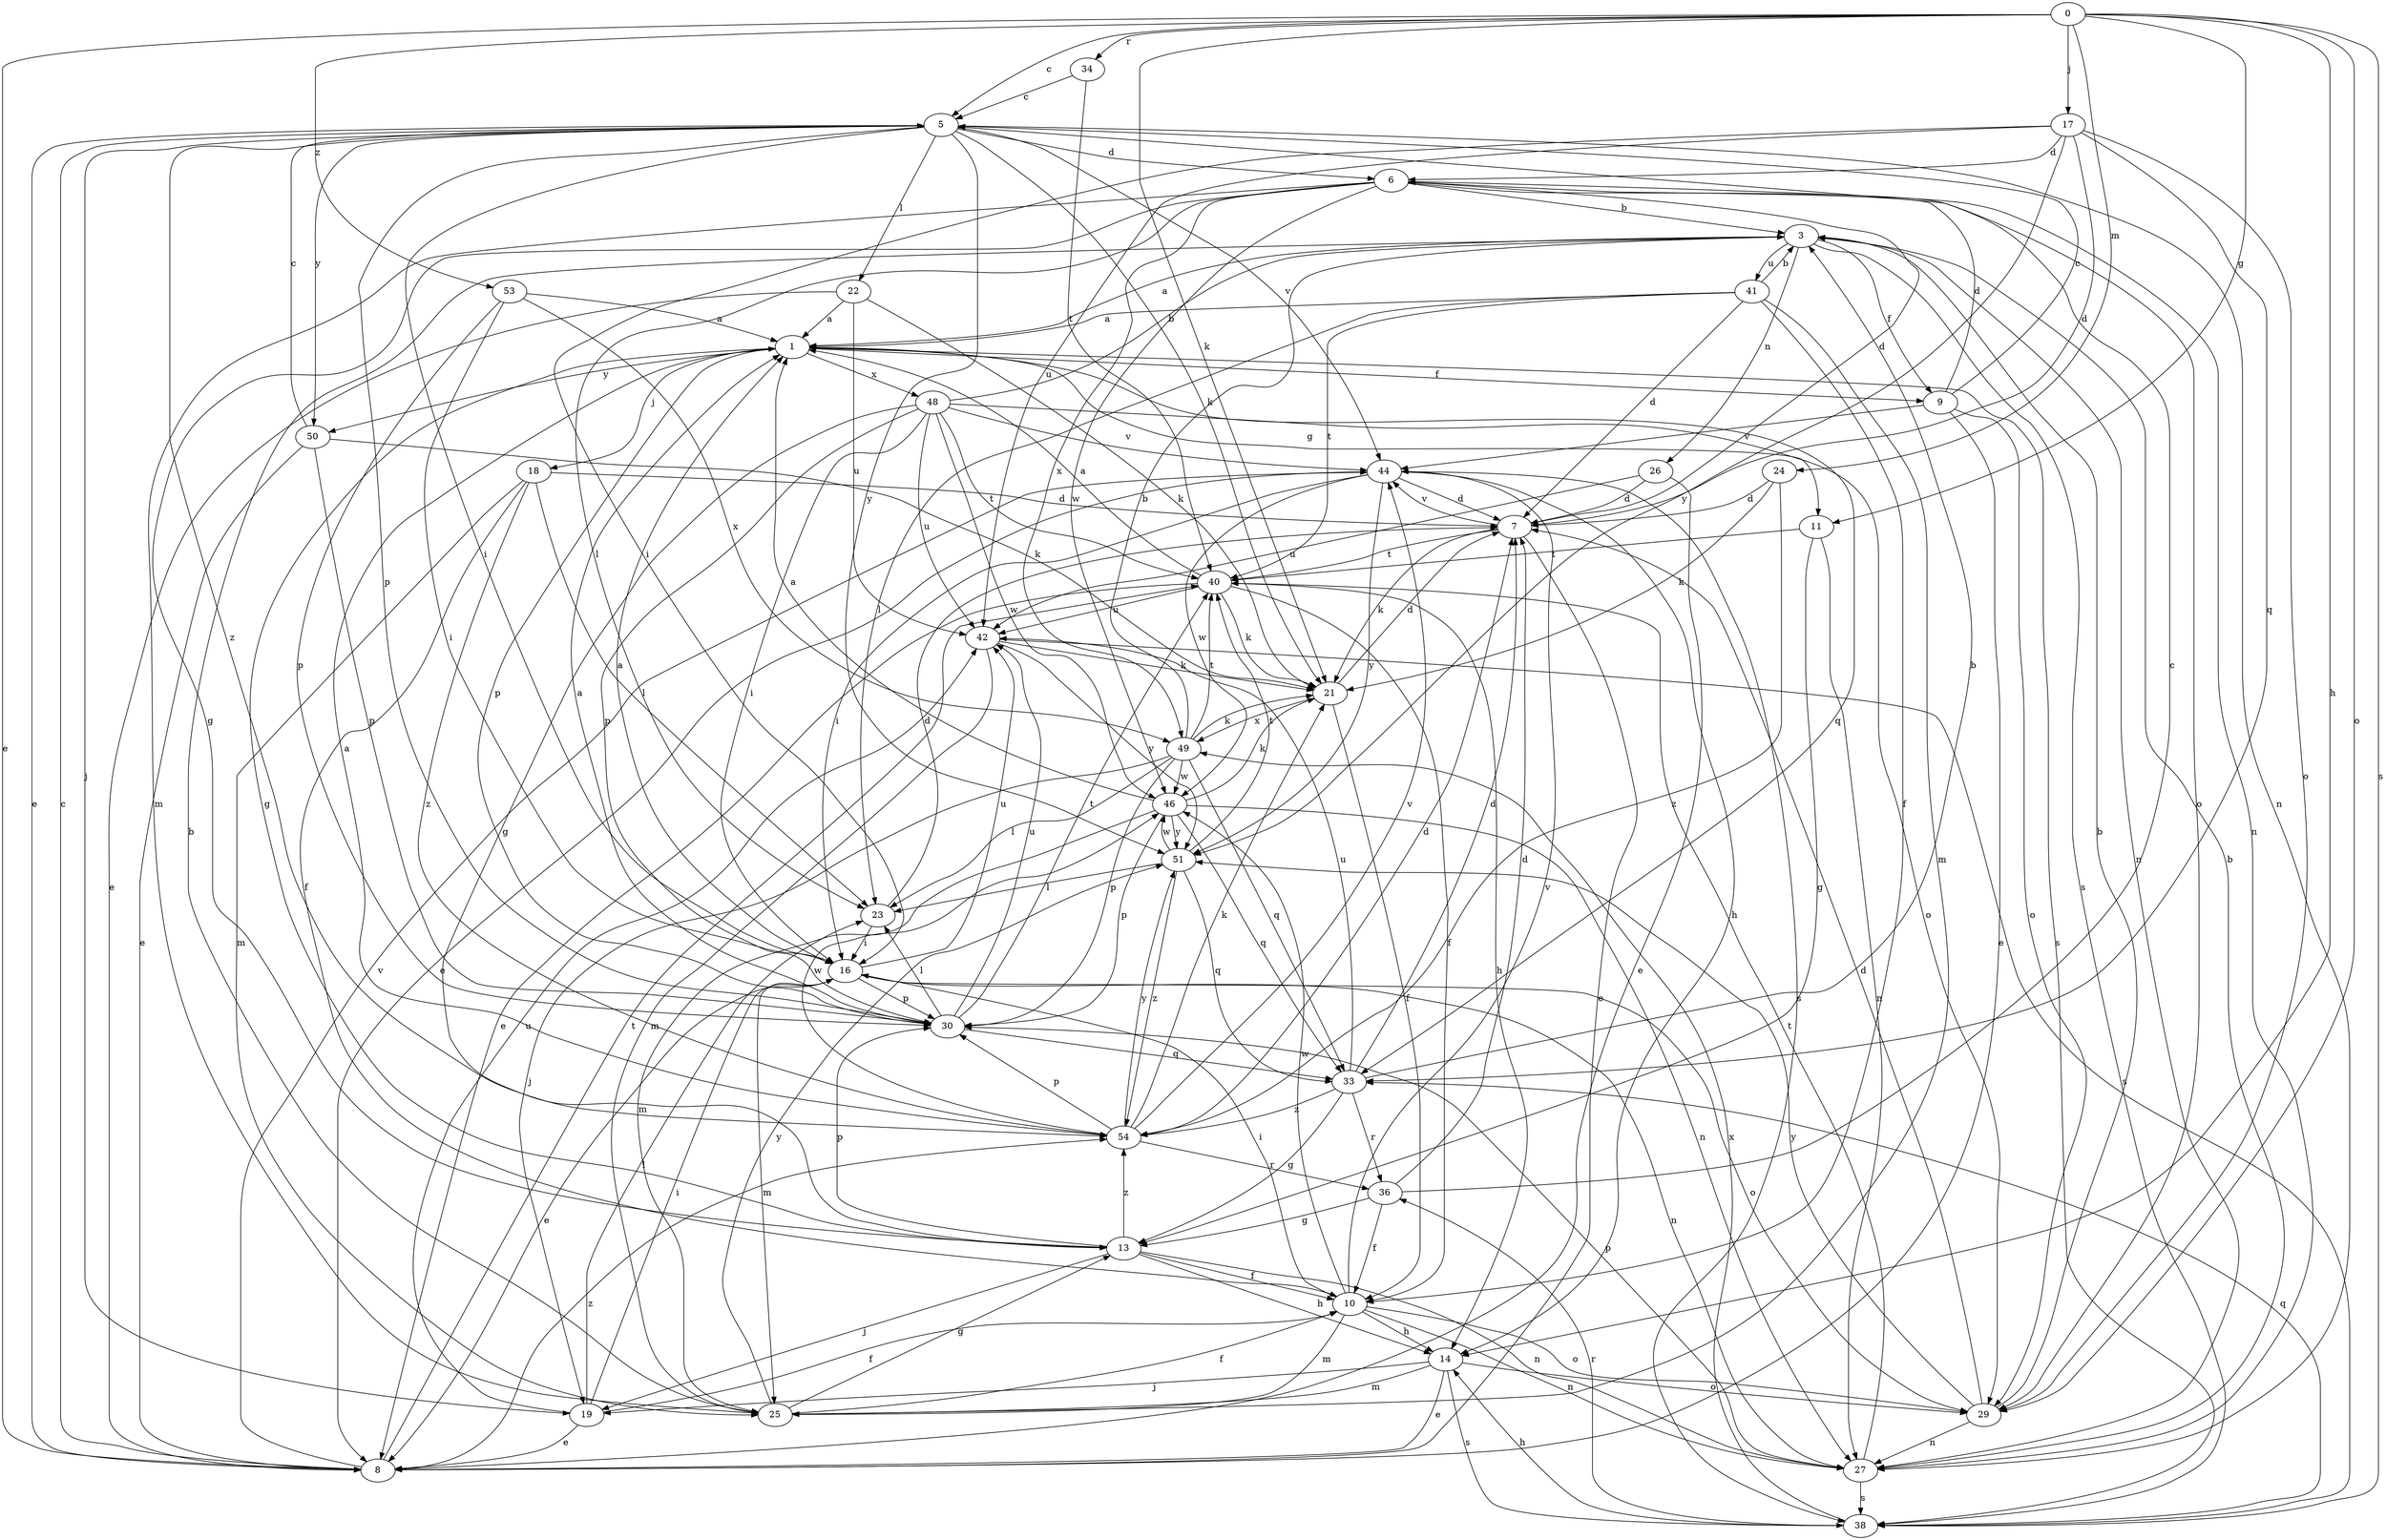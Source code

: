 strict digraph  {
0;
1;
3;
5;
6;
7;
8;
9;
10;
11;
13;
14;
16;
17;
18;
19;
21;
22;
23;
24;
25;
26;
27;
29;
30;
33;
34;
36;
38;
40;
41;
42;
44;
46;
48;
49;
50;
51;
53;
54;
0 -> 5  [label=c];
0 -> 8  [label=e];
0 -> 11  [label=g];
0 -> 14  [label=h];
0 -> 17  [label=j];
0 -> 21  [label=k];
0 -> 24  [label=m];
0 -> 29  [label=o];
0 -> 34  [label=r];
0 -> 38  [label=s];
0 -> 53  [label=z];
1 -> 9  [label=f];
1 -> 11  [label=g];
1 -> 13  [label=g];
1 -> 18  [label=j];
1 -> 30  [label=p];
1 -> 33  [label=q];
1 -> 38  [label=s];
1 -> 48  [label=x];
1 -> 50  [label=y];
3 -> 1  [label=a];
3 -> 9  [label=f];
3 -> 26  [label=n];
3 -> 27  [label=n];
3 -> 38  [label=s];
3 -> 41  [label=u];
5 -> 6  [label=d];
5 -> 8  [label=e];
5 -> 16  [label=i];
5 -> 19  [label=j];
5 -> 21  [label=k];
5 -> 22  [label=l];
5 -> 27  [label=n];
5 -> 30  [label=p];
5 -> 44  [label=v];
5 -> 50  [label=y];
5 -> 51  [label=y];
5 -> 54  [label=z];
6 -> 3  [label=b];
6 -> 13  [label=g];
6 -> 23  [label=l];
6 -> 25  [label=m];
6 -> 27  [label=n];
6 -> 29  [label=o];
6 -> 46  [label=w];
6 -> 49  [label=x];
7 -> 6  [label=d];
7 -> 8  [label=e];
7 -> 21  [label=k];
7 -> 40  [label=t];
7 -> 44  [label=v];
8 -> 5  [label=c];
8 -> 40  [label=t];
8 -> 44  [label=v];
8 -> 54  [label=z];
9 -> 5  [label=c];
9 -> 6  [label=d];
9 -> 8  [label=e];
9 -> 29  [label=o];
9 -> 44  [label=v];
10 -> 14  [label=h];
10 -> 16  [label=i];
10 -> 25  [label=m];
10 -> 27  [label=n];
10 -> 29  [label=o];
10 -> 44  [label=v];
10 -> 46  [label=w];
11 -> 13  [label=g];
11 -> 27  [label=n];
11 -> 40  [label=t];
13 -> 10  [label=f];
13 -> 14  [label=h];
13 -> 19  [label=j];
13 -> 27  [label=n];
13 -> 30  [label=p];
13 -> 54  [label=z];
14 -> 8  [label=e];
14 -> 19  [label=j];
14 -> 25  [label=m];
14 -> 29  [label=o];
14 -> 38  [label=s];
16 -> 1  [label=a];
16 -> 8  [label=e];
16 -> 25  [label=m];
16 -> 27  [label=n];
16 -> 29  [label=o];
16 -> 30  [label=p];
16 -> 42  [label=u];
17 -> 6  [label=d];
17 -> 7  [label=d];
17 -> 16  [label=i];
17 -> 29  [label=o];
17 -> 33  [label=q];
17 -> 42  [label=u];
17 -> 51  [label=y];
18 -> 7  [label=d];
18 -> 10  [label=f];
18 -> 23  [label=l];
18 -> 25  [label=m];
18 -> 54  [label=z];
19 -> 8  [label=e];
19 -> 10  [label=f];
19 -> 16  [label=i];
19 -> 23  [label=l];
19 -> 42  [label=u];
21 -> 7  [label=d];
21 -> 10  [label=f];
21 -> 49  [label=x];
22 -> 1  [label=a];
22 -> 8  [label=e];
22 -> 21  [label=k];
22 -> 42  [label=u];
23 -> 7  [label=d];
23 -> 16  [label=i];
24 -> 7  [label=d];
24 -> 21  [label=k];
24 -> 54  [label=z];
25 -> 3  [label=b];
25 -> 10  [label=f];
25 -> 13  [label=g];
25 -> 51  [label=y];
26 -> 7  [label=d];
26 -> 8  [label=e];
26 -> 42  [label=u];
27 -> 3  [label=b];
27 -> 30  [label=p];
27 -> 38  [label=s];
27 -> 40  [label=t];
29 -> 3  [label=b];
29 -> 7  [label=d];
29 -> 27  [label=n];
29 -> 51  [label=y];
30 -> 1  [label=a];
30 -> 23  [label=l];
30 -> 33  [label=q];
30 -> 40  [label=t];
30 -> 42  [label=u];
33 -> 3  [label=b];
33 -> 7  [label=d];
33 -> 13  [label=g];
33 -> 36  [label=r];
33 -> 42  [label=u];
33 -> 54  [label=z];
34 -> 5  [label=c];
34 -> 40  [label=t];
36 -> 5  [label=c];
36 -> 7  [label=d];
36 -> 10  [label=f];
36 -> 13  [label=g];
38 -> 14  [label=h];
38 -> 33  [label=q];
38 -> 36  [label=r];
38 -> 49  [label=x];
40 -> 1  [label=a];
40 -> 8  [label=e];
40 -> 10  [label=f];
40 -> 14  [label=h];
40 -> 21  [label=k];
40 -> 42  [label=u];
41 -> 1  [label=a];
41 -> 3  [label=b];
41 -> 7  [label=d];
41 -> 10  [label=f];
41 -> 23  [label=l];
41 -> 25  [label=m];
41 -> 40  [label=t];
42 -> 21  [label=k];
42 -> 25  [label=m];
42 -> 38  [label=s];
42 -> 51  [label=y];
44 -> 7  [label=d];
44 -> 8  [label=e];
44 -> 14  [label=h];
44 -> 16  [label=i];
44 -> 38  [label=s];
44 -> 46  [label=w];
44 -> 51  [label=y];
46 -> 1  [label=a];
46 -> 21  [label=k];
46 -> 25  [label=m];
46 -> 27  [label=n];
46 -> 30  [label=p];
46 -> 33  [label=q];
46 -> 51  [label=y];
48 -> 3  [label=b];
48 -> 13  [label=g];
48 -> 16  [label=i];
48 -> 29  [label=o];
48 -> 30  [label=p];
48 -> 40  [label=t];
48 -> 42  [label=u];
48 -> 44  [label=v];
48 -> 46  [label=w];
49 -> 3  [label=b];
49 -> 19  [label=j];
49 -> 21  [label=k];
49 -> 23  [label=l];
49 -> 30  [label=p];
49 -> 33  [label=q];
49 -> 40  [label=t];
49 -> 46  [label=w];
50 -> 5  [label=c];
50 -> 8  [label=e];
50 -> 21  [label=k];
50 -> 30  [label=p];
51 -> 23  [label=l];
51 -> 33  [label=q];
51 -> 40  [label=t];
51 -> 46  [label=w];
51 -> 54  [label=z];
53 -> 1  [label=a];
53 -> 16  [label=i];
53 -> 30  [label=p];
53 -> 49  [label=x];
54 -> 1  [label=a];
54 -> 7  [label=d];
54 -> 21  [label=k];
54 -> 30  [label=p];
54 -> 36  [label=r];
54 -> 44  [label=v];
54 -> 46  [label=w];
54 -> 51  [label=y];
}
